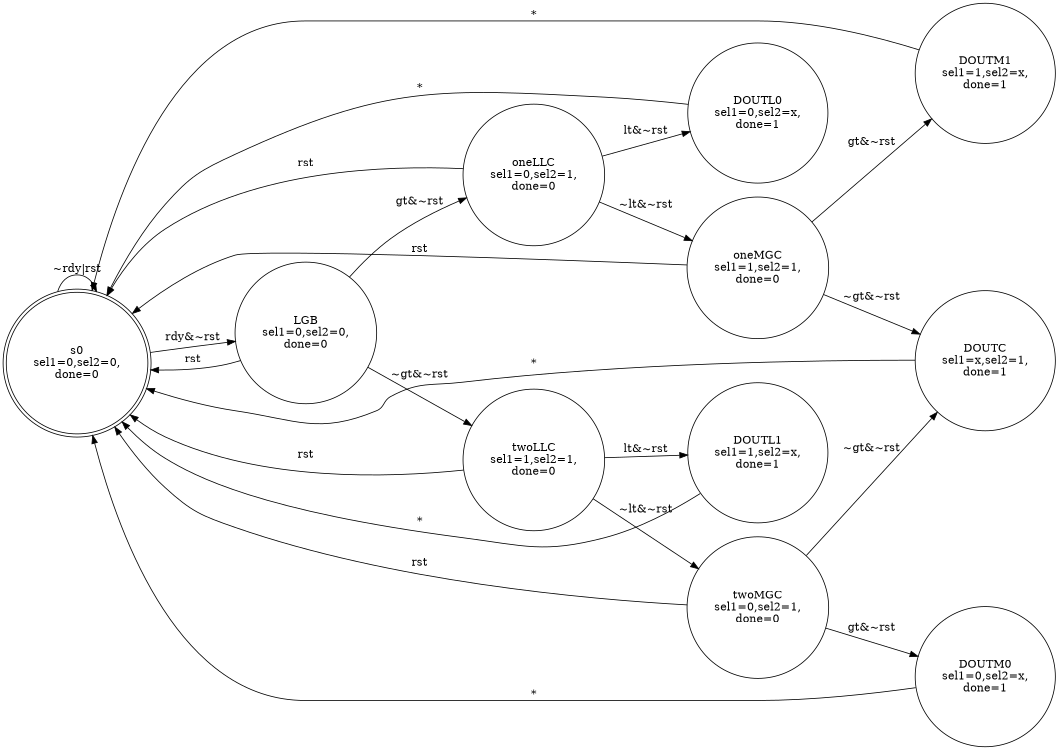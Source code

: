 # http://www.graphviz.org/content/cluster

digraph finite_state_machine_22 {
  
  rankdir=LR;
  size="8,5"
  

  inputs="gt,lt,rdy,rst";
  outputs="sel1,sel2,done";
  states="s0,LGB,oneLLC,twoLLC,oneMGC,twoMGC,DOUTL0,DOUTL1,DOUTM0,DOUTM1,DOUTC";
  
  node [shape=doublecircle] s0;
  
  node [shape=circle];
  
  s0 [label = "\N\nsel1=0,sel2=0,\ndone=0"];
  LGB [label = "\N\nsel1=0,sel2=0,\ndone=0"];
  oneLLC [label = "\N\nsel1=0,sel2=1,\ndone=0"];
  twoLLC [label = "\N\nsel1=1,sel2=1,\ndone=0"];
  DOUTL0 [label = "\N\nsel1=0,sel2=x,\ndone=1"];
  DOUTM0 [label = "\N\nsel1=0,sel2=x,\ndone=1"];
  DOUTL1 [label = "\N\nsel1=1,sel2=x,\ndone=1"];
  DOUTM1 [label = "\N\nsel1=1,sel2=x,\ndone=1"];
  DOUTC [label = "\N\nsel1=x,sel2=1,\ndone=1"];
  oneMGC [label = "\N\nsel1=1,sel2=1,\ndone=0"];
  twoMGC [label = "\N\nsel1=0,sel2=1,\ndone=0"];

    s0->s0 [label="~rdy|rst"]
    s0->LGB [label="rdy&~rst"]
    LGB->oneLLC [label="gt&~rst"]
    LGB->twoLLC [label="~gt&~rst"]
  
    oneLLC->DOUTL0 [label="lt&~rst"]
    twoLLC->DOUTL1 [label="lt&~rst"]
    
    oneLLC->oneMGC [label="~lt&~rst"]
    twoLLC->twoMGC [label="~lt&~rst"]
    
    oneMGC->DOUTM1 [label="gt&~rst"]
    oneMGC->DOUTC [label="~gt&~rst"]
    
    twoMGC->DOUTM0 [label="gt&~rst"]
    twoMGC->DOUTC [label="~gt&~rst"]
    
    DOUTL0->s0 [label="*"]
    DOUTM0->s0 [label="*"]
    DOUTL1->s0 [label="*"]
    DOUTM1->s0 [label="*"]
    DOUTC->s0 [label="*"]
    
    LGB->s0 [label = "rst"];
    oneLLC->s0 [label = "rst"];
    twoLLC->s0 [label = "rst"];
    oneMGC->s0 [label = "rst"];
    twoMGC->s0 [label = "rst"];

    
}
